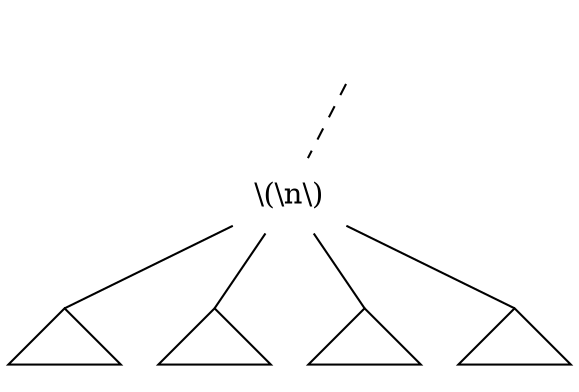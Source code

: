 graph {
	size="4,4"
    graph [splines=false]

	r [label="" shape=none]

	0 [label="\\(\\n\\)" shape=none]

    1 [label="" shape=triangle]
    2 [label="" shape=triangle]
    3 [label="" shape=triangle]
    4 [label="" shape=triangle]

	rr [label="" shape=none]
    r -- 0 [style=dashed]
    r -- rr [style=invis]

    0 -- 1 [headport=n]
    0 -- 2 [headport=n]
    0 -- 3 [headport=n]
    0 -- 4 [headport=n]
}
